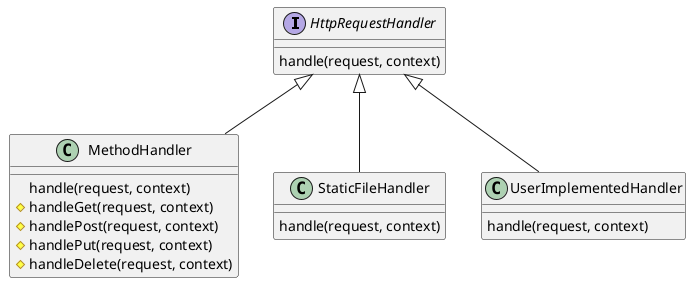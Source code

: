 @startuml
interface HttpRequestHandler {
    handle(request, context)
}

class MethodHandler {
    handle(request, context)
    #handleGet(request, context)
    #handlePost(request, context)
    #handlePut(request, context)
    #handleDelete(request, context)
}

class StaticFileHandler {
    handle(request, context)
}

class UserImplementedHandler {
    handle(request, context)
}

MethodHandler -up-|> HttpRequestHandler
StaticFileHandler -up-|> HttpRequestHandler
UserImplementedHandler -up-|> HttpRequestHandler
@enduml
